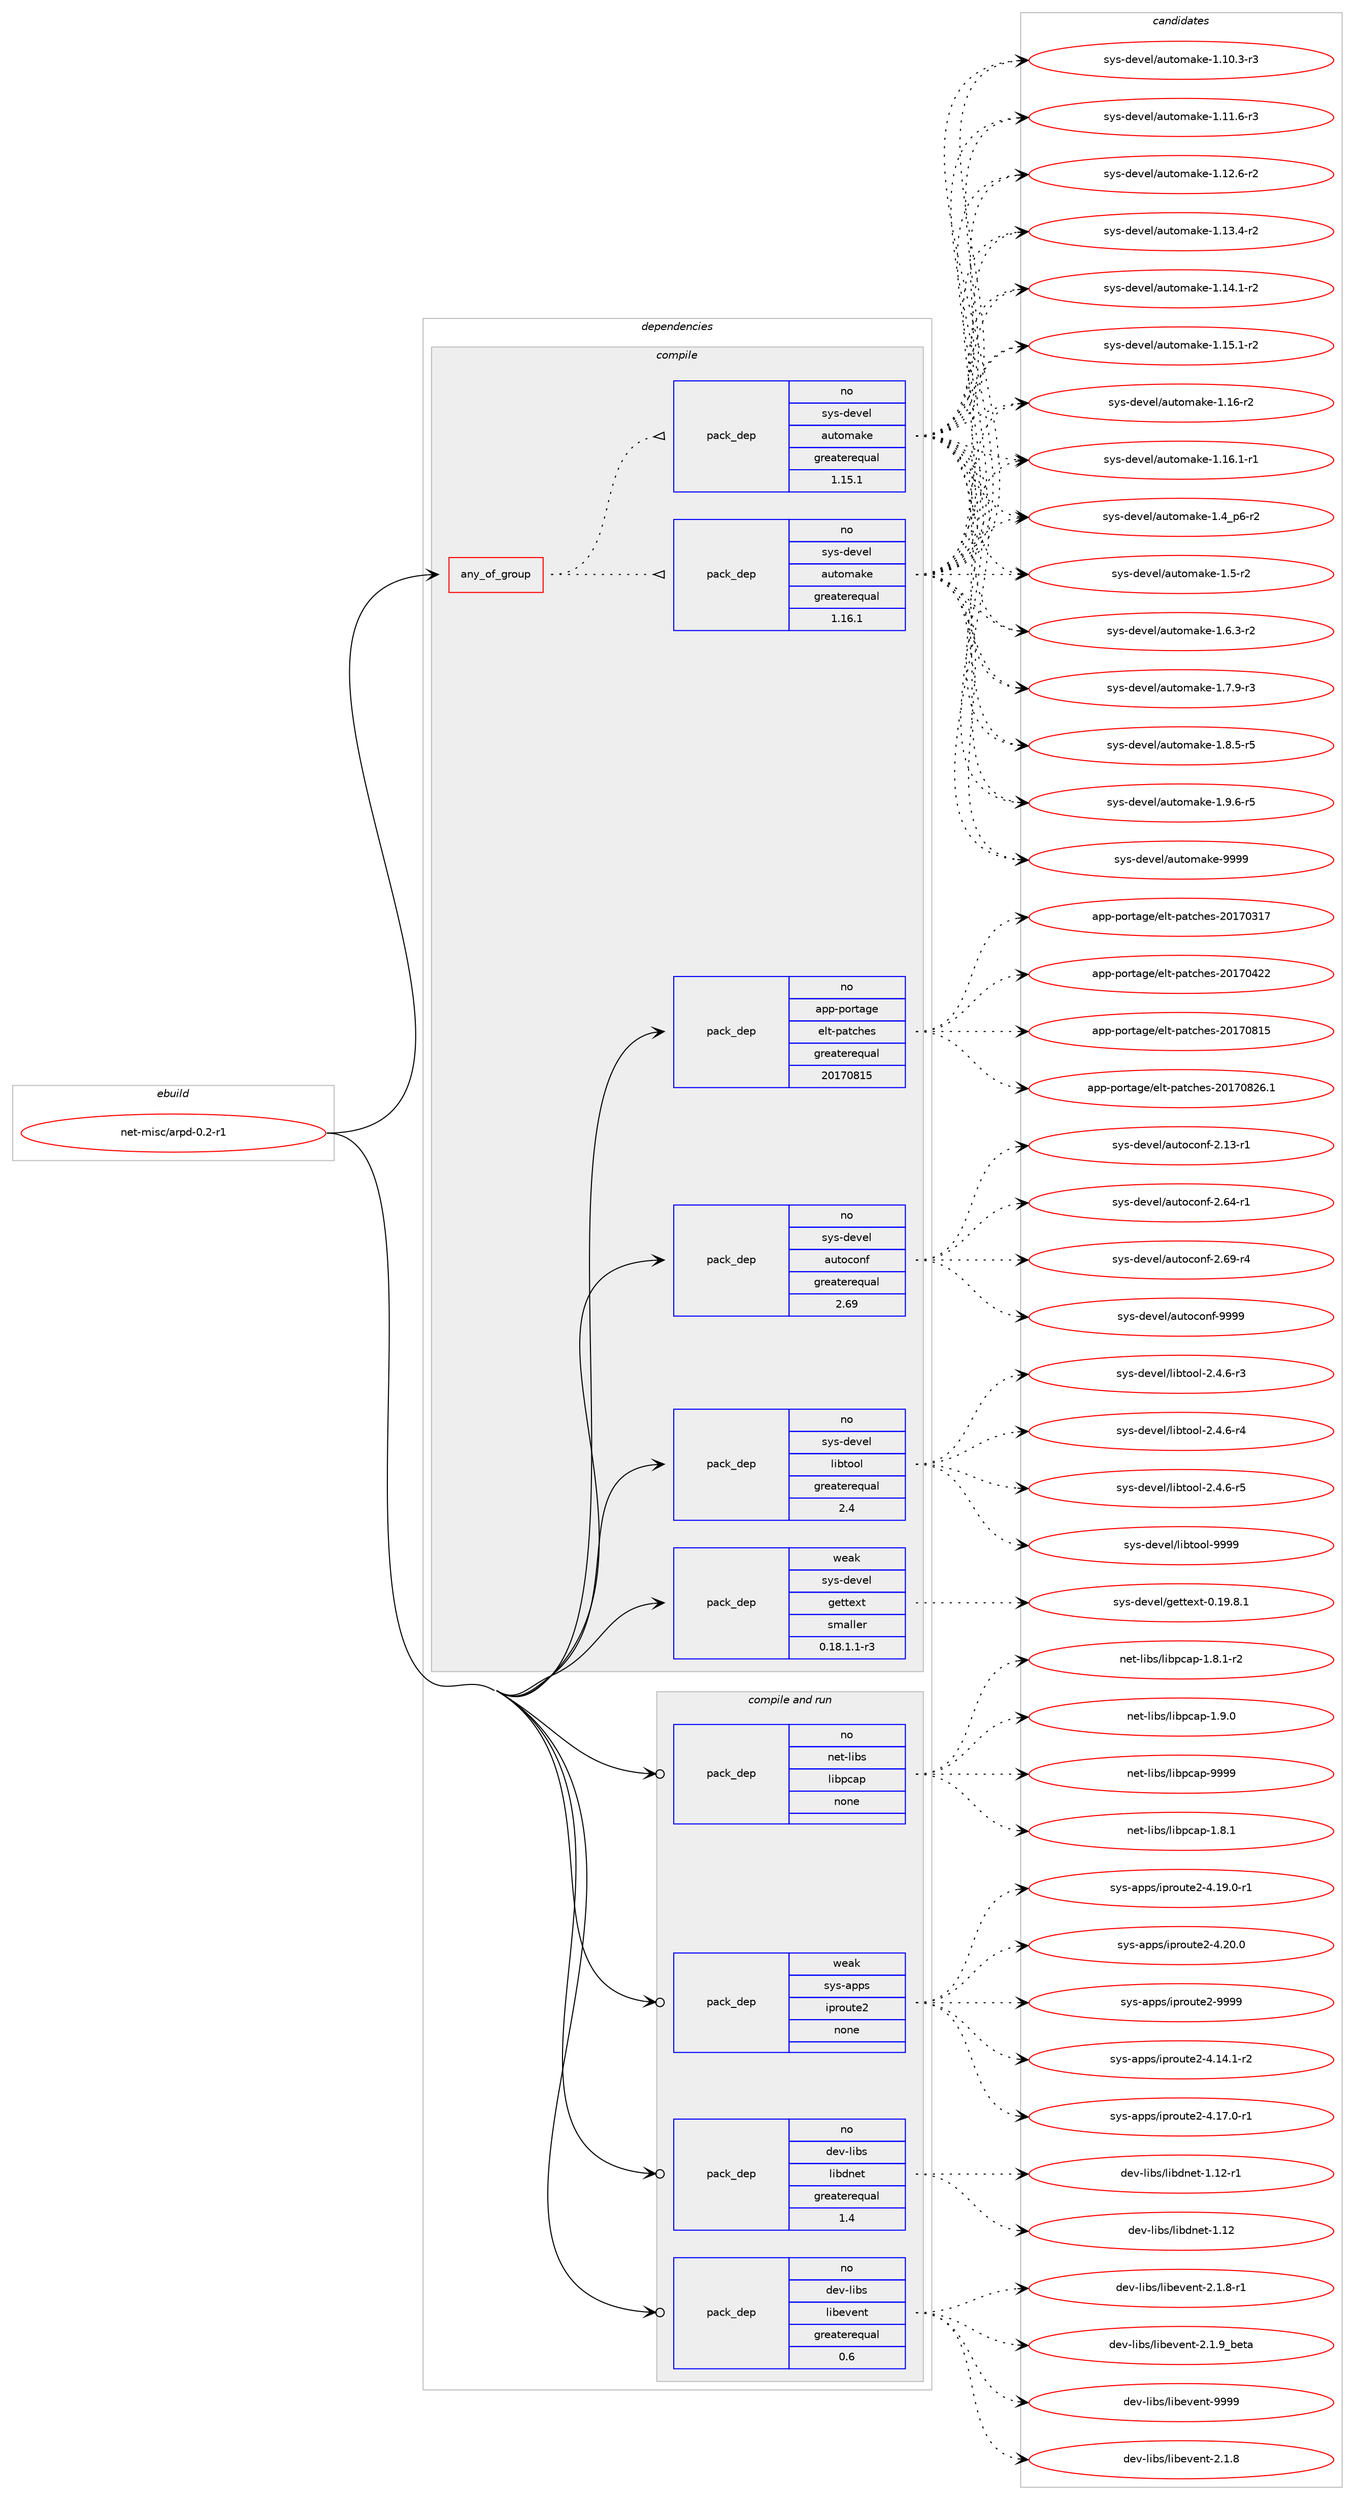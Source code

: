digraph prolog {

# *************
# Graph options
# *************

newrank=true;
concentrate=true;
compound=true;
graph [rankdir=LR,fontname=Helvetica,fontsize=10,ranksep=1.5];#, ranksep=2.5, nodesep=0.2];
edge  [arrowhead=vee];
node  [fontname=Helvetica,fontsize=10];

# **********
# The ebuild
# **********

subgraph cluster_leftcol {
color=gray;
rank=same;
label=<<i>ebuild</i>>;
id [label="net-misc/arpd-0.2-r1", color=red, width=4, href="../net-misc/arpd-0.2-r1.svg"];
}

# ****************
# The dependencies
# ****************

subgraph cluster_midcol {
color=gray;
label=<<i>dependencies</i>>;
subgraph cluster_compile {
fillcolor="#eeeeee";
style=filled;
label=<<i>compile</i>>;
subgraph any26298 {
dependency1665557 [label=<<TABLE BORDER="0" CELLBORDER="1" CELLSPACING="0" CELLPADDING="4"><TR><TD CELLPADDING="10">any_of_group</TD></TR></TABLE>>, shape=none, color=red];subgraph pack1190701 {
dependency1665558 [label=<<TABLE BORDER="0" CELLBORDER="1" CELLSPACING="0" CELLPADDING="4" WIDTH="220"><TR><TD ROWSPAN="6" CELLPADDING="30">pack_dep</TD></TR><TR><TD WIDTH="110">no</TD></TR><TR><TD>sys-devel</TD></TR><TR><TD>automake</TD></TR><TR><TD>greaterequal</TD></TR><TR><TD>1.16.1</TD></TR></TABLE>>, shape=none, color=blue];
}
dependency1665557:e -> dependency1665558:w [weight=20,style="dotted",arrowhead="oinv"];
subgraph pack1190702 {
dependency1665559 [label=<<TABLE BORDER="0" CELLBORDER="1" CELLSPACING="0" CELLPADDING="4" WIDTH="220"><TR><TD ROWSPAN="6" CELLPADDING="30">pack_dep</TD></TR><TR><TD WIDTH="110">no</TD></TR><TR><TD>sys-devel</TD></TR><TR><TD>automake</TD></TR><TR><TD>greaterequal</TD></TR><TR><TD>1.15.1</TD></TR></TABLE>>, shape=none, color=blue];
}
dependency1665557:e -> dependency1665559:w [weight=20,style="dotted",arrowhead="oinv"];
}
id:e -> dependency1665557:w [weight=20,style="solid",arrowhead="vee"];
subgraph pack1190703 {
dependency1665560 [label=<<TABLE BORDER="0" CELLBORDER="1" CELLSPACING="0" CELLPADDING="4" WIDTH="220"><TR><TD ROWSPAN="6" CELLPADDING="30">pack_dep</TD></TR><TR><TD WIDTH="110">no</TD></TR><TR><TD>app-portage</TD></TR><TR><TD>elt-patches</TD></TR><TR><TD>greaterequal</TD></TR><TR><TD>20170815</TD></TR></TABLE>>, shape=none, color=blue];
}
id:e -> dependency1665560:w [weight=20,style="solid",arrowhead="vee"];
subgraph pack1190704 {
dependency1665561 [label=<<TABLE BORDER="0" CELLBORDER="1" CELLSPACING="0" CELLPADDING="4" WIDTH="220"><TR><TD ROWSPAN="6" CELLPADDING="30">pack_dep</TD></TR><TR><TD WIDTH="110">no</TD></TR><TR><TD>sys-devel</TD></TR><TR><TD>autoconf</TD></TR><TR><TD>greaterequal</TD></TR><TR><TD>2.69</TD></TR></TABLE>>, shape=none, color=blue];
}
id:e -> dependency1665561:w [weight=20,style="solid",arrowhead="vee"];
subgraph pack1190705 {
dependency1665562 [label=<<TABLE BORDER="0" CELLBORDER="1" CELLSPACING="0" CELLPADDING="4" WIDTH="220"><TR><TD ROWSPAN="6" CELLPADDING="30">pack_dep</TD></TR><TR><TD WIDTH="110">no</TD></TR><TR><TD>sys-devel</TD></TR><TR><TD>libtool</TD></TR><TR><TD>greaterequal</TD></TR><TR><TD>2.4</TD></TR></TABLE>>, shape=none, color=blue];
}
id:e -> dependency1665562:w [weight=20,style="solid",arrowhead="vee"];
subgraph pack1190706 {
dependency1665563 [label=<<TABLE BORDER="0" CELLBORDER="1" CELLSPACING="0" CELLPADDING="4" WIDTH="220"><TR><TD ROWSPAN="6" CELLPADDING="30">pack_dep</TD></TR><TR><TD WIDTH="110">weak</TD></TR><TR><TD>sys-devel</TD></TR><TR><TD>gettext</TD></TR><TR><TD>smaller</TD></TR><TR><TD>0.18.1.1-r3</TD></TR></TABLE>>, shape=none, color=blue];
}
id:e -> dependency1665563:w [weight=20,style="solid",arrowhead="vee"];
}
subgraph cluster_compileandrun {
fillcolor="#eeeeee";
style=filled;
label=<<i>compile and run</i>>;
subgraph pack1190707 {
dependency1665564 [label=<<TABLE BORDER="0" CELLBORDER="1" CELLSPACING="0" CELLPADDING="4" WIDTH="220"><TR><TD ROWSPAN="6" CELLPADDING="30">pack_dep</TD></TR><TR><TD WIDTH="110">no</TD></TR><TR><TD>dev-libs</TD></TR><TR><TD>libdnet</TD></TR><TR><TD>greaterequal</TD></TR><TR><TD>1.4</TD></TR></TABLE>>, shape=none, color=blue];
}
id:e -> dependency1665564:w [weight=20,style="solid",arrowhead="odotvee"];
subgraph pack1190708 {
dependency1665565 [label=<<TABLE BORDER="0" CELLBORDER="1" CELLSPACING="0" CELLPADDING="4" WIDTH="220"><TR><TD ROWSPAN="6" CELLPADDING="30">pack_dep</TD></TR><TR><TD WIDTH="110">no</TD></TR><TR><TD>dev-libs</TD></TR><TR><TD>libevent</TD></TR><TR><TD>greaterequal</TD></TR><TR><TD>0.6</TD></TR></TABLE>>, shape=none, color=blue];
}
id:e -> dependency1665565:w [weight=20,style="solid",arrowhead="odotvee"];
subgraph pack1190709 {
dependency1665566 [label=<<TABLE BORDER="0" CELLBORDER="1" CELLSPACING="0" CELLPADDING="4" WIDTH="220"><TR><TD ROWSPAN="6" CELLPADDING="30">pack_dep</TD></TR><TR><TD WIDTH="110">no</TD></TR><TR><TD>net-libs</TD></TR><TR><TD>libpcap</TD></TR><TR><TD>none</TD></TR><TR><TD></TD></TR></TABLE>>, shape=none, color=blue];
}
id:e -> dependency1665566:w [weight=20,style="solid",arrowhead="odotvee"];
subgraph pack1190710 {
dependency1665567 [label=<<TABLE BORDER="0" CELLBORDER="1" CELLSPACING="0" CELLPADDING="4" WIDTH="220"><TR><TD ROWSPAN="6" CELLPADDING="30">pack_dep</TD></TR><TR><TD WIDTH="110">weak</TD></TR><TR><TD>sys-apps</TD></TR><TR><TD>iproute2</TD></TR><TR><TD>none</TD></TR><TR><TD></TD></TR></TABLE>>, shape=none, color=blue];
}
id:e -> dependency1665567:w [weight=20,style="solid",arrowhead="odotvee"];
}
subgraph cluster_run {
fillcolor="#eeeeee";
style=filled;
label=<<i>run</i>>;
}
}

# **************
# The candidates
# **************

subgraph cluster_choices {
rank=same;
color=gray;
label=<<i>candidates</i>>;

subgraph choice1190701 {
color=black;
nodesep=1;
choice11512111545100101118101108479711711611110997107101454946494846514511451 [label="sys-devel/automake-1.10.3-r3", color=red, width=4,href="../sys-devel/automake-1.10.3-r3.svg"];
choice11512111545100101118101108479711711611110997107101454946494946544511451 [label="sys-devel/automake-1.11.6-r3", color=red, width=4,href="../sys-devel/automake-1.11.6-r3.svg"];
choice11512111545100101118101108479711711611110997107101454946495046544511450 [label="sys-devel/automake-1.12.6-r2", color=red, width=4,href="../sys-devel/automake-1.12.6-r2.svg"];
choice11512111545100101118101108479711711611110997107101454946495146524511450 [label="sys-devel/automake-1.13.4-r2", color=red, width=4,href="../sys-devel/automake-1.13.4-r2.svg"];
choice11512111545100101118101108479711711611110997107101454946495246494511450 [label="sys-devel/automake-1.14.1-r2", color=red, width=4,href="../sys-devel/automake-1.14.1-r2.svg"];
choice11512111545100101118101108479711711611110997107101454946495346494511450 [label="sys-devel/automake-1.15.1-r2", color=red, width=4,href="../sys-devel/automake-1.15.1-r2.svg"];
choice1151211154510010111810110847971171161111099710710145494649544511450 [label="sys-devel/automake-1.16-r2", color=red, width=4,href="../sys-devel/automake-1.16-r2.svg"];
choice11512111545100101118101108479711711611110997107101454946495446494511449 [label="sys-devel/automake-1.16.1-r1", color=red, width=4,href="../sys-devel/automake-1.16.1-r1.svg"];
choice115121115451001011181011084797117116111109971071014549465295112544511450 [label="sys-devel/automake-1.4_p6-r2", color=red, width=4,href="../sys-devel/automake-1.4_p6-r2.svg"];
choice11512111545100101118101108479711711611110997107101454946534511450 [label="sys-devel/automake-1.5-r2", color=red, width=4,href="../sys-devel/automake-1.5-r2.svg"];
choice115121115451001011181011084797117116111109971071014549465446514511450 [label="sys-devel/automake-1.6.3-r2", color=red, width=4,href="../sys-devel/automake-1.6.3-r2.svg"];
choice115121115451001011181011084797117116111109971071014549465546574511451 [label="sys-devel/automake-1.7.9-r3", color=red, width=4,href="../sys-devel/automake-1.7.9-r3.svg"];
choice115121115451001011181011084797117116111109971071014549465646534511453 [label="sys-devel/automake-1.8.5-r5", color=red, width=4,href="../sys-devel/automake-1.8.5-r5.svg"];
choice115121115451001011181011084797117116111109971071014549465746544511453 [label="sys-devel/automake-1.9.6-r5", color=red, width=4,href="../sys-devel/automake-1.9.6-r5.svg"];
choice115121115451001011181011084797117116111109971071014557575757 [label="sys-devel/automake-9999", color=red, width=4,href="../sys-devel/automake-9999.svg"];
dependency1665558:e -> choice11512111545100101118101108479711711611110997107101454946494846514511451:w [style=dotted,weight="100"];
dependency1665558:e -> choice11512111545100101118101108479711711611110997107101454946494946544511451:w [style=dotted,weight="100"];
dependency1665558:e -> choice11512111545100101118101108479711711611110997107101454946495046544511450:w [style=dotted,weight="100"];
dependency1665558:e -> choice11512111545100101118101108479711711611110997107101454946495146524511450:w [style=dotted,weight="100"];
dependency1665558:e -> choice11512111545100101118101108479711711611110997107101454946495246494511450:w [style=dotted,weight="100"];
dependency1665558:e -> choice11512111545100101118101108479711711611110997107101454946495346494511450:w [style=dotted,weight="100"];
dependency1665558:e -> choice1151211154510010111810110847971171161111099710710145494649544511450:w [style=dotted,weight="100"];
dependency1665558:e -> choice11512111545100101118101108479711711611110997107101454946495446494511449:w [style=dotted,weight="100"];
dependency1665558:e -> choice115121115451001011181011084797117116111109971071014549465295112544511450:w [style=dotted,weight="100"];
dependency1665558:e -> choice11512111545100101118101108479711711611110997107101454946534511450:w [style=dotted,weight="100"];
dependency1665558:e -> choice115121115451001011181011084797117116111109971071014549465446514511450:w [style=dotted,weight="100"];
dependency1665558:e -> choice115121115451001011181011084797117116111109971071014549465546574511451:w [style=dotted,weight="100"];
dependency1665558:e -> choice115121115451001011181011084797117116111109971071014549465646534511453:w [style=dotted,weight="100"];
dependency1665558:e -> choice115121115451001011181011084797117116111109971071014549465746544511453:w [style=dotted,weight="100"];
dependency1665558:e -> choice115121115451001011181011084797117116111109971071014557575757:w [style=dotted,weight="100"];
}
subgraph choice1190702 {
color=black;
nodesep=1;
choice11512111545100101118101108479711711611110997107101454946494846514511451 [label="sys-devel/automake-1.10.3-r3", color=red, width=4,href="../sys-devel/automake-1.10.3-r3.svg"];
choice11512111545100101118101108479711711611110997107101454946494946544511451 [label="sys-devel/automake-1.11.6-r3", color=red, width=4,href="../sys-devel/automake-1.11.6-r3.svg"];
choice11512111545100101118101108479711711611110997107101454946495046544511450 [label="sys-devel/automake-1.12.6-r2", color=red, width=4,href="../sys-devel/automake-1.12.6-r2.svg"];
choice11512111545100101118101108479711711611110997107101454946495146524511450 [label="sys-devel/automake-1.13.4-r2", color=red, width=4,href="../sys-devel/automake-1.13.4-r2.svg"];
choice11512111545100101118101108479711711611110997107101454946495246494511450 [label="sys-devel/automake-1.14.1-r2", color=red, width=4,href="../sys-devel/automake-1.14.1-r2.svg"];
choice11512111545100101118101108479711711611110997107101454946495346494511450 [label="sys-devel/automake-1.15.1-r2", color=red, width=4,href="../sys-devel/automake-1.15.1-r2.svg"];
choice1151211154510010111810110847971171161111099710710145494649544511450 [label="sys-devel/automake-1.16-r2", color=red, width=4,href="../sys-devel/automake-1.16-r2.svg"];
choice11512111545100101118101108479711711611110997107101454946495446494511449 [label="sys-devel/automake-1.16.1-r1", color=red, width=4,href="../sys-devel/automake-1.16.1-r1.svg"];
choice115121115451001011181011084797117116111109971071014549465295112544511450 [label="sys-devel/automake-1.4_p6-r2", color=red, width=4,href="../sys-devel/automake-1.4_p6-r2.svg"];
choice11512111545100101118101108479711711611110997107101454946534511450 [label="sys-devel/automake-1.5-r2", color=red, width=4,href="../sys-devel/automake-1.5-r2.svg"];
choice115121115451001011181011084797117116111109971071014549465446514511450 [label="sys-devel/automake-1.6.3-r2", color=red, width=4,href="../sys-devel/automake-1.6.3-r2.svg"];
choice115121115451001011181011084797117116111109971071014549465546574511451 [label="sys-devel/automake-1.7.9-r3", color=red, width=4,href="../sys-devel/automake-1.7.9-r3.svg"];
choice115121115451001011181011084797117116111109971071014549465646534511453 [label="sys-devel/automake-1.8.5-r5", color=red, width=4,href="../sys-devel/automake-1.8.5-r5.svg"];
choice115121115451001011181011084797117116111109971071014549465746544511453 [label="sys-devel/automake-1.9.6-r5", color=red, width=4,href="../sys-devel/automake-1.9.6-r5.svg"];
choice115121115451001011181011084797117116111109971071014557575757 [label="sys-devel/automake-9999", color=red, width=4,href="../sys-devel/automake-9999.svg"];
dependency1665559:e -> choice11512111545100101118101108479711711611110997107101454946494846514511451:w [style=dotted,weight="100"];
dependency1665559:e -> choice11512111545100101118101108479711711611110997107101454946494946544511451:w [style=dotted,weight="100"];
dependency1665559:e -> choice11512111545100101118101108479711711611110997107101454946495046544511450:w [style=dotted,weight="100"];
dependency1665559:e -> choice11512111545100101118101108479711711611110997107101454946495146524511450:w [style=dotted,weight="100"];
dependency1665559:e -> choice11512111545100101118101108479711711611110997107101454946495246494511450:w [style=dotted,weight="100"];
dependency1665559:e -> choice11512111545100101118101108479711711611110997107101454946495346494511450:w [style=dotted,weight="100"];
dependency1665559:e -> choice1151211154510010111810110847971171161111099710710145494649544511450:w [style=dotted,weight="100"];
dependency1665559:e -> choice11512111545100101118101108479711711611110997107101454946495446494511449:w [style=dotted,weight="100"];
dependency1665559:e -> choice115121115451001011181011084797117116111109971071014549465295112544511450:w [style=dotted,weight="100"];
dependency1665559:e -> choice11512111545100101118101108479711711611110997107101454946534511450:w [style=dotted,weight="100"];
dependency1665559:e -> choice115121115451001011181011084797117116111109971071014549465446514511450:w [style=dotted,weight="100"];
dependency1665559:e -> choice115121115451001011181011084797117116111109971071014549465546574511451:w [style=dotted,weight="100"];
dependency1665559:e -> choice115121115451001011181011084797117116111109971071014549465646534511453:w [style=dotted,weight="100"];
dependency1665559:e -> choice115121115451001011181011084797117116111109971071014549465746544511453:w [style=dotted,weight="100"];
dependency1665559:e -> choice115121115451001011181011084797117116111109971071014557575757:w [style=dotted,weight="100"];
}
subgraph choice1190703 {
color=black;
nodesep=1;
choice97112112451121111141169710310147101108116451129711699104101115455048495548514955 [label="app-portage/elt-patches-20170317", color=red, width=4,href="../app-portage/elt-patches-20170317.svg"];
choice97112112451121111141169710310147101108116451129711699104101115455048495548525050 [label="app-portage/elt-patches-20170422", color=red, width=4,href="../app-portage/elt-patches-20170422.svg"];
choice97112112451121111141169710310147101108116451129711699104101115455048495548564953 [label="app-portage/elt-patches-20170815", color=red, width=4,href="../app-portage/elt-patches-20170815.svg"];
choice971121124511211111411697103101471011081164511297116991041011154550484955485650544649 [label="app-portage/elt-patches-20170826.1", color=red, width=4,href="../app-portage/elt-patches-20170826.1.svg"];
dependency1665560:e -> choice97112112451121111141169710310147101108116451129711699104101115455048495548514955:w [style=dotted,weight="100"];
dependency1665560:e -> choice97112112451121111141169710310147101108116451129711699104101115455048495548525050:w [style=dotted,weight="100"];
dependency1665560:e -> choice97112112451121111141169710310147101108116451129711699104101115455048495548564953:w [style=dotted,weight="100"];
dependency1665560:e -> choice971121124511211111411697103101471011081164511297116991041011154550484955485650544649:w [style=dotted,weight="100"];
}
subgraph choice1190704 {
color=black;
nodesep=1;
choice1151211154510010111810110847971171161119911111010245504649514511449 [label="sys-devel/autoconf-2.13-r1", color=red, width=4,href="../sys-devel/autoconf-2.13-r1.svg"];
choice1151211154510010111810110847971171161119911111010245504654524511449 [label="sys-devel/autoconf-2.64-r1", color=red, width=4,href="../sys-devel/autoconf-2.64-r1.svg"];
choice1151211154510010111810110847971171161119911111010245504654574511452 [label="sys-devel/autoconf-2.69-r4", color=red, width=4,href="../sys-devel/autoconf-2.69-r4.svg"];
choice115121115451001011181011084797117116111991111101024557575757 [label="sys-devel/autoconf-9999", color=red, width=4,href="../sys-devel/autoconf-9999.svg"];
dependency1665561:e -> choice1151211154510010111810110847971171161119911111010245504649514511449:w [style=dotted,weight="100"];
dependency1665561:e -> choice1151211154510010111810110847971171161119911111010245504654524511449:w [style=dotted,weight="100"];
dependency1665561:e -> choice1151211154510010111810110847971171161119911111010245504654574511452:w [style=dotted,weight="100"];
dependency1665561:e -> choice115121115451001011181011084797117116111991111101024557575757:w [style=dotted,weight="100"];
}
subgraph choice1190705 {
color=black;
nodesep=1;
choice1151211154510010111810110847108105981161111111084550465246544511451 [label="sys-devel/libtool-2.4.6-r3", color=red, width=4,href="../sys-devel/libtool-2.4.6-r3.svg"];
choice1151211154510010111810110847108105981161111111084550465246544511452 [label="sys-devel/libtool-2.4.6-r4", color=red, width=4,href="../sys-devel/libtool-2.4.6-r4.svg"];
choice1151211154510010111810110847108105981161111111084550465246544511453 [label="sys-devel/libtool-2.4.6-r5", color=red, width=4,href="../sys-devel/libtool-2.4.6-r5.svg"];
choice1151211154510010111810110847108105981161111111084557575757 [label="sys-devel/libtool-9999", color=red, width=4,href="../sys-devel/libtool-9999.svg"];
dependency1665562:e -> choice1151211154510010111810110847108105981161111111084550465246544511451:w [style=dotted,weight="100"];
dependency1665562:e -> choice1151211154510010111810110847108105981161111111084550465246544511452:w [style=dotted,weight="100"];
dependency1665562:e -> choice1151211154510010111810110847108105981161111111084550465246544511453:w [style=dotted,weight="100"];
dependency1665562:e -> choice1151211154510010111810110847108105981161111111084557575757:w [style=dotted,weight="100"];
}
subgraph choice1190706 {
color=black;
nodesep=1;
choice1151211154510010111810110847103101116116101120116454846495746564649 [label="sys-devel/gettext-0.19.8.1", color=red, width=4,href="../sys-devel/gettext-0.19.8.1.svg"];
dependency1665563:e -> choice1151211154510010111810110847103101116116101120116454846495746564649:w [style=dotted,weight="100"];
}
subgraph choice1190707 {
color=black;
nodesep=1;
choice100101118451081059811547108105981001101011164549464950 [label="dev-libs/libdnet-1.12", color=red, width=4,href="../dev-libs/libdnet-1.12.svg"];
choice1001011184510810598115471081059810011010111645494649504511449 [label="dev-libs/libdnet-1.12-r1", color=red, width=4,href="../dev-libs/libdnet-1.12-r1.svg"];
dependency1665564:e -> choice100101118451081059811547108105981001101011164549464950:w [style=dotted,weight="100"];
dependency1665564:e -> choice1001011184510810598115471081059810011010111645494649504511449:w [style=dotted,weight="100"];
}
subgraph choice1190708 {
color=black;
nodesep=1;
choice10010111845108105981154710810598101118101110116455046494656 [label="dev-libs/libevent-2.1.8", color=red, width=4,href="../dev-libs/libevent-2.1.8.svg"];
choice100101118451081059811547108105981011181011101164550464946564511449 [label="dev-libs/libevent-2.1.8-r1", color=red, width=4,href="../dev-libs/libevent-2.1.8-r1.svg"];
choice10010111845108105981154710810598101118101110116455046494657959810111697 [label="dev-libs/libevent-2.1.9_beta", color=red, width=4,href="../dev-libs/libevent-2.1.9_beta.svg"];
choice100101118451081059811547108105981011181011101164557575757 [label="dev-libs/libevent-9999", color=red, width=4,href="../dev-libs/libevent-9999.svg"];
dependency1665565:e -> choice10010111845108105981154710810598101118101110116455046494656:w [style=dotted,weight="100"];
dependency1665565:e -> choice100101118451081059811547108105981011181011101164550464946564511449:w [style=dotted,weight="100"];
dependency1665565:e -> choice10010111845108105981154710810598101118101110116455046494657959810111697:w [style=dotted,weight="100"];
dependency1665565:e -> choice100101118451081059811547108105981011181011101164557575757:w [style=dotted,weight="100"];
}
subgraph choice1190709 {
color=black;
nodesep=1;
choice110101116451081059811547108105981129997112454946564649 [label="net-libs/libpcap-1.8.1", color=red, width=4,href="../net-libs/libpcap-1.8.1.svg"];
choice1101011164510810598115471081059811299971124549465646494511450 [label="net-libs/libpcap-1.8.1-r2", color=red, width=4,href="../net-libs/libpcap-1.8.1-r2.svg"];
choice110101116451081059811547108105981129997112454946574648 [label="net-libs/libpcap-1.9.0", color=red, width=4,href="../net-libs/libpcap-1.9.0.svg"];
choice1101011164510810598115471081059811299971124557575757 [label="net-libs/libpcap-9999", color=red, width=4,href="../net-libs/libpcap-9999.svg"];
dependency1665566:e -> choice110101116451081059811547108105981129997112454946564649:w [style=dotted,weight="100"];
dependency1665566:e -> choice1101011164510810598115471081059811299971124549465646494511450:w [style=dotted,weight="100"];
dependency1665566:e -> choice110101116451081059811547108105981129997112454946574648:w [style=dotted,weight="100"];
dependency1665566:e -> choice1101011164510810598115471081059811299971124557575757:w [style=dotted,weight="100"];
}
subgraph choice1190710 {
color=black;
nodesep=1;
choice11512111545971121121154710511211411111711610150455246495246494511450 [label="sys-apps/iproute2-4.14.1-r2", color=red, width=4,href="../sys-apps/iproute2-4.14.1-r2.svg"];
choice11512111545971121121154710511211411111711610150455246495546484511449 [label="sys-apps/iproute2-4.17.0-r1", color=red, width=4,href="../sys-apps/iproute2-4.17.0-r1.svg"];
choice11512111545971121121154710511211411111711610150455246495746484511449 [label="sys-apps/iproute2-4.19.0-r1", color=red, width=4,href="../sys-apps/iproute2-4.19.0-r1.svg"];
choice1151211154597112112115471051121141111171161015045524650484648 [label="sys-apps/iproute2-4.20.0", color=red, width=4,href="../sys-apps/iproute2-4.20.0.svg"];
choice115121115459711211211547105112114111117116101504557575757 [label="sys-apps/iproute2-9999", color=red, width=4,href="../sys-apps/iproute2-9999.svg"];
dependency1665567:e -> choice11512111545971121121154710511211411111711610150455246495246494511450:w [style=dotted,weight="100"];
dependency1665567:e -> choice11512111545971121121154710511211411111711610150455246495546484511449:w [style=dotted,weight="100"];
dependency1665567:e -> choice11512111545971121121154710511211411111711610150455246495746484511449:w [style=dotted,weight="100"];
dependency1665567:e -> choice1151211154597112112115471051121141111171161015045524650484648:w [style=dotted,weight="100"];
dependency1665567:e -> choice115121115459711211211547105112114111117116101504557575757:w [style=dotted,weight="100"];
}
}

}
